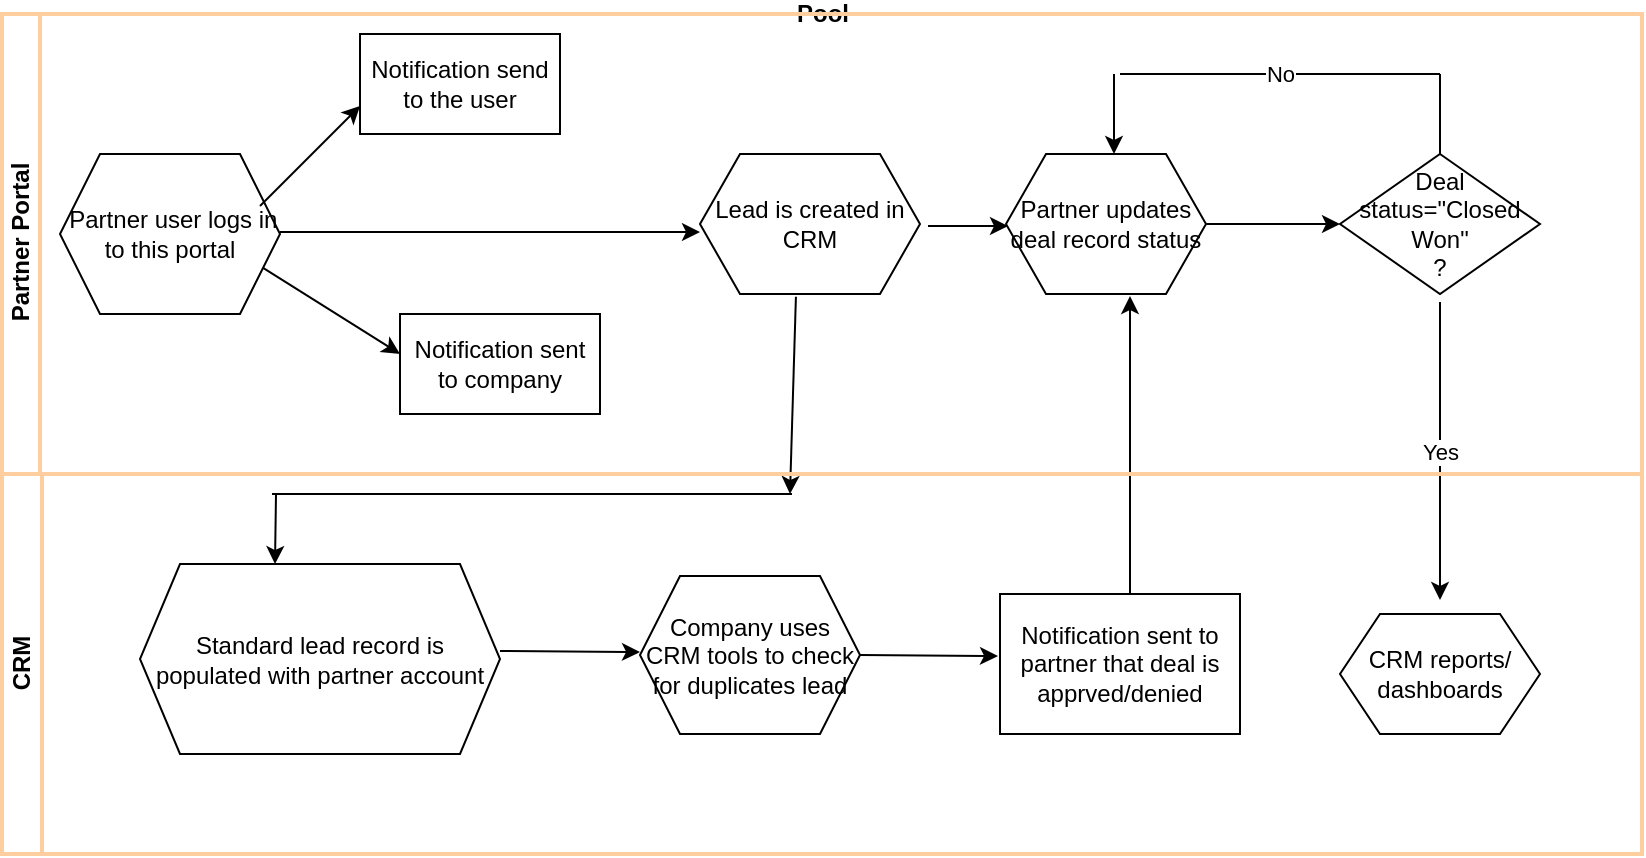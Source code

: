 <mxfile version="14.6.13" type="github"><diagram id="48DzBrO4Y6R49DUk0xln" name="Page-1"><mxGraphModel dx="925" dy="537" grid="1" gridSize="10" guides="1" tooltips="1" connect="1" arrows="1" fold="1" page="1" pageScale="1" pageWidth="827" pageHeight="1169" math="0" shadow="0"><root><mxCell id="0"/><mxCell id="1" parent="0"/><mxCell id="TRUIFzpDkNzI3a3VR_Y5-1" value="&amp;nbsp;Partner user logs in to this portal" style="shape=hexagon;perimeter=hexagonPerimeter2;whiteSpace=wrap;html=1;fixedSize=1;" vertex="1" parent="1"><mxGeometry x="40" y="110" width="110" height="80" as="geometry"/></mxCell><mxCell id="TRUIFzpDkNzI3a3VR_Y5-3" value="" style="endArrow=classic;html=1;" edge="1" parent="1"><mxGeometry width="50" height="50" relative="1" as="geometry"><mxPoint x="140" y="136" as="sourcePoint"/><mxPoint x="190" y="86" as="targetPoint"/></mxGeometry></mxCell><mxCell id="TRUIFzpDkNzI3a3VR_Y5-4" value="" style="endArrow=classic;html=1;" edge="1" parent="1"><mxGeometry width="50" height="50" relative="1" as="geometry"><mxPoint x="150" y="149" as="sourcePoint"/><mxPoint x="360" y="149" as="targetPoint"/></mxGeometry></mxCell><mxCell id="TRUIFzpDkNzI3a3VR_Y5-5" value="" style="endArrow=classic;html=1;exitX=1;exitY=0.75;exitDx=0;exitDy=0;" edge="1" parent="1" source="TRUIFzpDkNzI3a3VR_Y5-1"><mxGeometry width="50" height="50" relative="1" as="geometry"><mxPoint x="160" y="156" as="sourcePoint"/><mxPoint x="210" y="210" as="targetPoint"/></mxGeometry></mxCell><mxCell id="TRUIFzpDkNzI3a3VR_Y5-6" value="Notification send to the user" style="rounded=0;whiteSpace=wrap;html=1;" vertex="1" parent="1"><mxGeometry x="190" y="50" width="100" height="50" as="geometry"/></mxCell><mxCell id="TRUIFzpDkNzI3a3VR_Y5-7" value="Notification sent to company" style="rounded=0;whiteSpace=wrap;html=1;" vertex="1" parent="1"><mxGeometry x="210" y="190" width="100" height="50" as="geometry"/></mxCell><mxCell id="TRUIFzpDkNzI3a3VR_Y5-8" value="Lead is created in CRM" style="shape=hexagon;perimeter=hexagonPerimeter2;whiteSpace=wrap;html=1;fixedSize=1;" vertex="1" parent="1"><mxGeometry x="360" y="110" width="110" height="70" as="geometry"/></mxCell><mxCell id="TRUIFzpDkNzI3a3VR_Y5-9" value="" style="endArrow=classic;html=1;" edge="1" parent="1"><mxGeometry width="50" height="50" relative="1" as="geometry"><mxPoint x="474" y="146" as="sourcePoint"/><mxPoint x="514" y="146" as="targetPoint"/></mxGeometry></mxCell><mxCell id="TRUIFzpDkNzI3a3VR_Y5-10" value="Partner updates deal record status" style="shape=hexagon;perimeter=hexagonPerimeter2;whiteSpace=wrap;html=1;fixedSize=1;" vertex="1" parent="1"><mxGeometry x="513" y="110" width="100" height="70" as="geometry"/></mxCell><mxCell id="TRUIFzpDkNzI3a3VR_Y5-14" value="" style="endArrow=classic;html=1;exitX=1;exitY=0.5;exitDx=0;exitDy=0;" edge="1" parent="1" source="TRUIFzpDkNzI3a3VR_Y5-10"><mxGeometry width="50" height="50" relative="1" as="geometry"><mxPoint x="490" y="160" as="sourcePoint"/><mxPoint x="680" y="145" as="targetPoint"/></mxGeometry></mxCell><mxCell id="TRUIFzpDkNzI3a3VR_Y5-15" value="Deal status=&quot;Closed Won&quot;&lt;br&gt;?" style="rhombus;whiteSpace=wrap;html=1;" vertex="1" parent="1"><mxGeometry x="680" y="110" width="100" height="70" as="geometry"/></mxCell><mxCell id="TRUIFzpDkNzI3a3VR_Y5-16" value="Yes" style="endArrow=classic;html=1;exitX=0.5;exitY=1;exitDx=0;exitDy=0;" edge="1" parent="1"><mxGeometry width="50" height="50" relative="1" as="geometry"><mxPoint x="730" y="184" as="sourcePoint"/><mxPoint x="730" y="333" as="targetPoint"/></mxGeometry></mxCell><mxCell id="TRUIFzpDkNzI3a3VR_Y5-17" value="CRM reports/ dashboards" style="shape=hexagon;perimeter=hexagonPerimeter2;whiteSpace=wrap;html=1;fixedSize=1;" vertex="1" parent="1"><mxGeometry x="680" y="340" width="100" height="60" as="geometry"/></mxCell><mxCell id="TRUIFzpDkNzI3a3VR_Y5-18" value="" style="endArrow=classic;html=1;entryX=0.5;entryY=1;entryDx=0;entryDy=0;" edge="1" parent="1"><mxGeometry width="50" height="50" relative="1" as="geometry"><mxPoint x="575" y="331" as="sourcePoint"/><mxPoint x="575" y="181" as="targetPoint"/></mxGeometry></mxCell><mxCell id="TRUIFzpDkNzI3a3VR_Y5-19" value="Notification sent to partner that deal is apprved/denied" style="rounded=0;whiteSpace=wrap;html=1;" vertex="1" parent="1"><mxGeometry x="510" y="330" width="120" height="70" as="geometry"/></mxCell><mxCell id="TRUIFzpDkNzI3a3VR_Y5-20" value="Company uses CRM tools to check for duplicates lead" style="shape=hexagon;perimeter=hexagonPerimeter2;whiteSpace=wrap;html=1;fixedSize=1;" vertex="1" parent="1"><mxGeometry x="330" y="321" width="110" height="79" as="geometry"/></mxCell><mxCell id="TRUIFzpDkNzI3a3VR_Y5-22" value="" style="endArrow=classic;html=1;exitX=1;exitY=0.5;exitDx=0;exitDy=0;" edge="1" parent="1" source="TRUIFzpDkNzI3a3VR_Y5-20"><mxGeometry width="50" height="50" relative="1" as="geometry"><mxPoint x="450" y="390" as="sourcePoint"/><mxPoint x="509" y="361" as="targetPoint"/></mxGeometry></mxCell><mxCell id="TRUIFzpDkNzI3a3VR_Y5-23" value="Standard lead record is populated with partner account" style="shape=hexagon;perimeter=hexagonPerimeter2;whiteSpace=wrap;html=1;fixedSize=1;" vertex="1" parent="1"><mxGeometry x="80" y="315" width="180" height="95" as="geometry"/></mxCell><mxCell id="TRUIFzpDkNzI3a3VR_Y5-25" value="" style="endArrow=classic;html=1;exitX=1;exitY=0.458;exitDx=0;exitDy=0;exitPerimeter=0;" edge="1" parent="1" source="TRUIFzpDkNzI3a3VR_Y5-23"><mxGeometry width="50" height="50" relative="1" as="geometry"><mxPoint x="270" y="400" as="sourcePoint"/><mxPoint x="330" y="359" as="targetPoint"/></mxGeometry></mxCell><mxCell id="TRUIFzpDkNzI3a3VR_Y5-26" value="" style="endArrow=classic;html=1;exitX=0.436;exitY=1.019;exitDx=0;exitDy=0;exitPerimeter=0;" edge="1" parent="1" source="TRUIFzpDkNzI3a3VR_Y5-8"><mxGeometry width="50" height="50" relative="1" as="geometry"><mxPoint x="380" y="270" as="sourcePoint"/><mxPoint x="405" y="280" as="targetPoint"/></mxGeometry></mxCell><mxCell id="TRUIFzpDkNzI3a3VR_Y5-28" value="" style="endArrow=none;html=1;" edge="1" parent="1"><mxGeometry width="50" height="50" relative="1" as="geometry"><mxPoint x="146" y="280" as="sourcePoint"/><mxPoint x="406" y="280" as="targetPoint"/></mxGeometry></mxCell><mxCell id="TRUIFzpDkNzI3a3VR_Y5-29" value="" style="endArrow=classic;html=1;entryX=0.375;entryY=0;entryDx=0;entryDy=0;" edge="1" parent="1" target="TRUIFzpDkNzI3a3VR_Y5-23"><mxGeometry width="50" height="50" relative="1" as="geometry"><mxPoint x="148" y="280" as="sourcePoint"/><mxPoint x="146" y="315" as="targetPoint"/></mxGeometry></mxCell><mxCell id="TRUIFzpDkNzI3a3VR_Y5-32" value="" style="endArrow=none;html=1;exitX=0.5;exitY=0;exitDx=0;exitDy=0;" edge="1" parent="1" source="TRUIFzpDkNzI3a3VR_Y5-15"><mxGeometry width="50" height="50" relative="1" as="geometry"><mxPoint x="380" y="290" as="sourcePoint"/><mxPoint x="730" y="70" as="targetPoint"/></mxGeometry></mxCell><mxCell id="TRUIFzpDkNzI3a3VR_Y5-33" value="No" style="endArrow=none;html=1;" edge="1" parent="1"><mxGeometry width="50" height="50" relative="1" as="geometry"><mxPoint x="570" y="70" as="sourcePoint"/><mxPoint x="730" y="70" as="targetPoint"/></mxGeometry></mxCell><mxCell id="TRUIFzpDkNzI3a3VR_Y5-34" value="" style="endArrow=classic;html=1;" edge="1" parent="1"><mxGeometry width="50" height="50" relative="1" as="geometry"><mxPoint x="567" y="70" as="sourcePoint"/><mxPoint x="567" y="110" as="targetPoint"/></mxGeometry></mxCell><mxCell id="TRUIFzpDkNzI3a3VR_Y5-53" value="Pool" style="swimlane;html=1;childLayout=stackLayout;resizeParent=1;resizeParentMax=0;horizontal=1;startSize=0;horizontalStack=0;dashed=1;dashPattern=1 1;strokeWidth=2;" vertex="1" parent="1"><mxGeometry x="11" y="40" width="820" height="420" as="geometry"/></mxCell><mxCell id="TRUIFzpDkNzI3a3VR_Y5-54" value="Partner Portal" style="swimlane;html=1;startSize=19;horizontal=0;strokeWidth=2;strokeColor=#FFCE9F;" vertex="1" parent="TRUIFzpDkNzI3a3VR_Y5-53"><mxGeometry width="820" height="230" as="geometry"/></mxCell><mxCell id="TRUIFzpDkNzI3a3VR_Y5-55" value="CRM&lt;br&gt;" style="swimlane;html=1;startSize=20;horizontal=0;strokeColor=#FFCE9F;strokeWidth=2;" vertex="1" parent="TRUIFzpDkNzI3a3VR_Y5-53"><mxGeometry y="230" width="820" height="190" as="geometry"/></mxCell></root></mxGraphModel></diagram></mxfile>